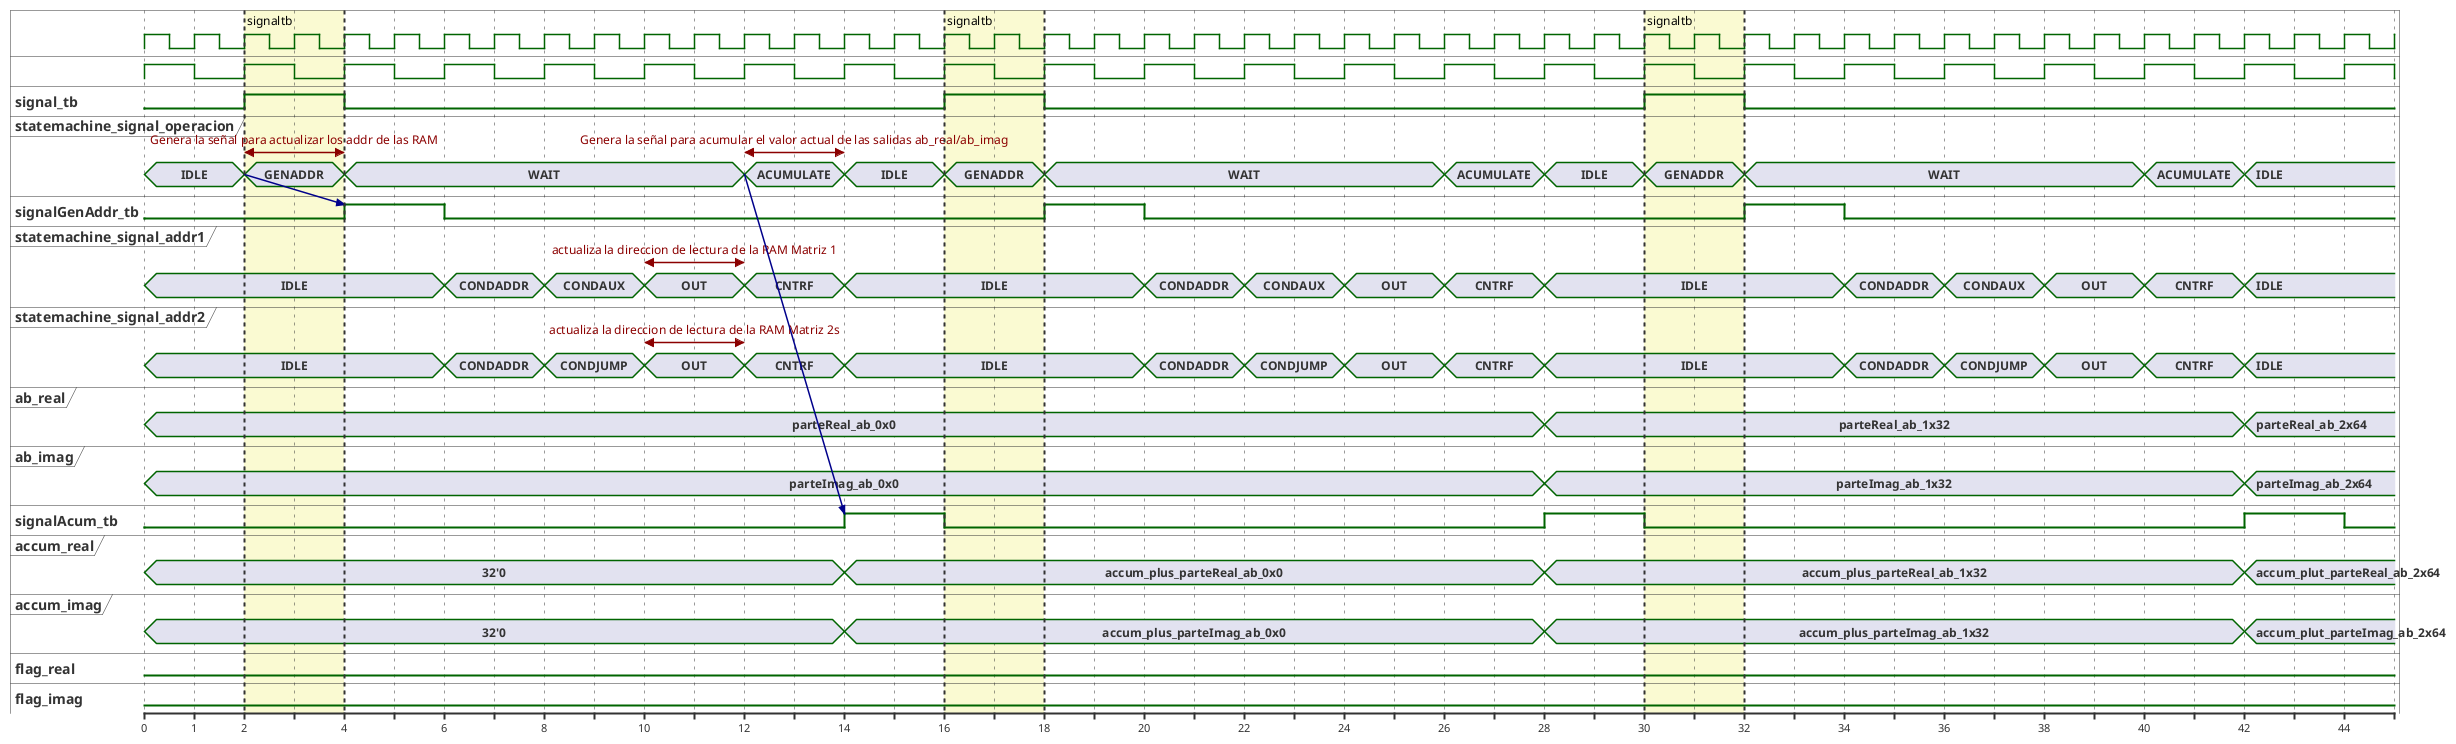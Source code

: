 @startuml signalOperations
clock clk with period 1
clock clkslow with period 2

binary "signal_tb" as sg
concise "statemachine_signal_operacion" as smso

binary "signalGenAddr_tb" as sgad
concise "statemachine_signal_addr1" as smsad1
concise "statemachine_signal_addr2" as smsad2

concise "ab_real" as abr
concise "ab_imag" as abi

binary "signalAcum_tb" as sgac

concise "accum_real" as accumR
concise "accum_imag" as accumI

binary "flag_real" as fr
binary "flag_imag" as fi

@sg
0 is low
+2 is high
+2 is low
+12 is high
+2 is low
+12 is high
+2 is low

@smso
0 is "IDLE"
+2 is "GENADDR"
smso -> sgad@+2
+2 is "WAIT"
+8 is "ACUMULATE"
smso -> sgac@+2
+2 is "IDLE"
+2 is "GENADDR"
+2 is "WAIT"
+8 is "ACUMULATE"
+2 is "IDLE"
+2 is "GENADDR"
+2 is "WAIT"
+8 is "ACUMULATE"
+2 is "IDLE"
@2 <-> @4 : Genera la señal para actualizar los addr de las RAM
@12 <-> @14 : Genera la señal para acumular el valor actual de las salidas ab_real/ab_imag

@sgad
0 is low
+4 is high
+2 is low
+12 is high
+2 is low
+12 is high
+2 is low

@smsad1
0 is "IDLE"
+6 is "CONDADDR"
+2 is "CONDAUX"
+2 is "OUT"
+2 is "CNTRF"
+2 is "IDLE"
+6 is "CONDADDR"
+2 is "CONDAUX"
+2 is "OUT"
+2 is "CNTRF"
+2 is "IDLE"
+6 is "CONDADDR"
+2 is "CONDAUX"
+2 is "OUT"
+2 is "CNTRF"
+2 is "IDLE"
@10 <-> @12 : actualiza la direccion de lectura de la RAM Matriz 1

@smsad2
0 is "IDLE"
+6 is "CONDADDR"
+2 is "CONDJUMP"
+2 is "OUT"
+2 is "CNTRF"
+2 is "IDLE"
+6 is "CONDADDR"
+2 is "CONDJUMP"
+2 is "OUT"
+2 is "CNTRF"
+2 is "IDLE"
+6 is "CONDADDR"
+2 is "CONDJUMP"
+2 is "OUT"
+2 is "CNTRF"
+2 is "IDLE"
@10 <-> @12 : actualiza la direccion de lectura de la RAM Matriz 2s

@abr
0 is parteReal_ab_0x0
+28 is parteReal_ab_1x32
+14 is parteReal_ab_2x64

@abi
0 is parteImag_ab_0x0
+28 is parteImag_ab_1x32
+14 is parteImag_ab_2x64

@sgac
0 is low
+14 is high
+2 is low
+12 is high
+2 is low
+12 is high
+2 is low

@accumR
0 is "32'0"
+14 is accum_plus_parteReal_ab_0x0
+14 is accum_plus_parteReal_ab_1x32
+14 is accum_plut_parteReal_ab_2x64

@accumI
0 is "32'0"
+14 is accum_plus_parteImag_ab_0x0
+14 is accum_plus_parteImag_ab_1x32
+14 is accum_plut_parteImag_ab_2x64



highlight 2 to 4 #LightGoldenRodYellow:signaltb
highlight 16 to 18 #LightGoldenRodYellow:signaltb
highlight 30 to 32 #LightGoldenRodYellow:signaltb

@enduml